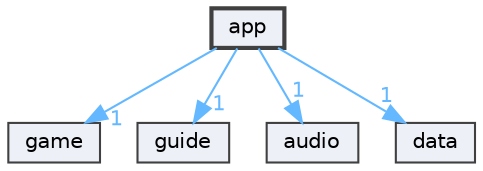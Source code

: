 digraph "app"
{
 // INTERACTIVE_SVG=YES
 // LATEX_PDF_SIZE
  bgcolor="transparent";
  edge [fontname=Helvetica,fontsize=10,labelfontname=Helvetica,labelfontsize=10];
  node [fontname=Helvetica,fontsize=10,shape=box,height=0.2,width=0.4];
  compound=true
  dir_d422163b96683743ed3963d4aac17747 [label="app", fillcolor="#edf0f7", color="grey25", style="filled,bold", URL="dir_d422163b96683743ed3963d4aac17747.html",tooltip=""];
  dir_37c6514aeece95293041e34c0f2e0784 [label="game", fillcolor="#edf0f7", color="grey25", style="filled", URL="dir_37c6514aeece95293041e34c0f2e0784.html",tooltip=""];
  dir_fda62a176d62d474a35455f571151a78 [label="guide", fillcolor="#edf0f7", color="grey25", style="filled", URL="dir_fda62a176d62d474a35455f571151a78.html",tooltip=""];
  dir_a5f32cf82ad289a7dac212f63f40f55b [label="audio", fillcolor="#edf0f7", color="grey25", style="filled", URL="dir_a5f32cf82ad289a7dac212f63f40f55b.html",tooltip=""];
  dir_472fafaf0f039b9e6b043966c1ef7dbf [label="data", fillcolor="#edf0f7", color="grey25", style="filled", URL="dir_472fafaf0f039b9e6b043966c1ef7dbf.html",tooltip=""];
  dir_d422163b96683743ed3963d4aac17747->dir_37c6514aeece95293041e34c0f2e0784 [headlabel="1", labeldistance=1.5 headhref="dir_000000_000005.html" href="dir_000000_000005.html" color="steelblue1" fontcolor="steelblue1"];
  dir_d422163b96683743ed3963d4aac17747->dir_472fafaf0f039b9e6b043966c1ef7dbf [headlabel="1", labeldistance=1.5 headhref="dir_000000_000004.html" href="dir_000000_000004.html" color="steelblue1" fontcolor="steelblue1"];
  dir_d422163b96683743ed3963d4aac17747->dir_a5f32cf82ad289a7dac212f63f40f55b [headlabel="1", labeldistance=1.5 headhref="dir_000000_000001.html" href="dir_000000_000001.html" color="steelblue1" fontcolor="steelblue1"];
  dir_d422163b96683743ed3963d4aac17747->dir_fda62a176d62d474a35455f571151a78 [headlabel="1", labeldistance=1.5 headhref="dir_000000_000006.html" href="dir_000000_000006.html" color="steelblue1" fontcolor="steelblue1"];
}

